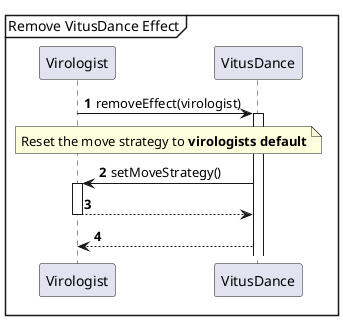 @startuml
'https://plantuml.com/sequence-diagram

autonumber

mainframe Remove VitusDance Effect

Virologist -> VitusDance++ : removeEffect(virologist)

note over Virologist, VitusDance
Reset the move strategy to **virologists default**
end note

VitusDance -> Virologist++: setMoveStrategy()
Virologist --> VitusDance--

VitusDance --> Virologist

@enduml